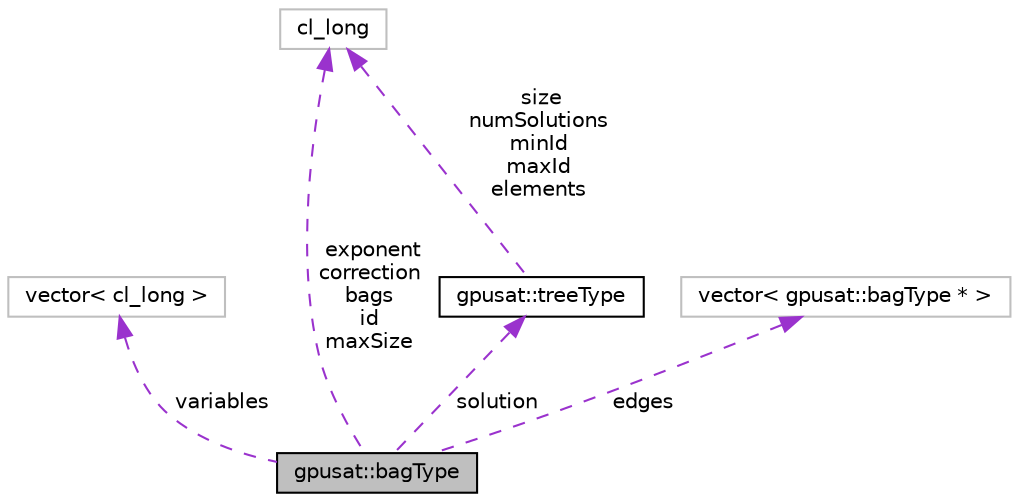 digraph "gpusat::bagType"
{
 // INTERACTIVE_SVG=YES
 // LATEX_PDF_SIZE
  edge [fontname="Helvetica",fontsize="10",labelfontname="Helvetica",labelfontsize="10"];
  node [fontname="Helvetica",fontsize="10",shape=record];
  Node1 [label="gpusat::bagType",height=0.2,width=0.4,color="black", fillcolor="grey75", style="filled", fontcolor="black",tooltip="type for a bag in the tree decomposition"];
  Node2 -> Node1 [dir="back",color="darkorchid3",fontsize="10",style="dashed",label=" variables" ,fontname="Helvetica"];
  Node2 [label="vector\< cl_long \>",height=0.2,width=0.4,color="grey75", fillcolor="white", style="filled",tooltip=" "];
  Node3 -> Node1 [dir="back",color="darkorchid3",fontsize="10",style="dashed",label=" solution" ,fontname="Helvetica"];
  Node3 [label="gpusat::treeType",height=0.2,width=0.4,color="black", fillcolor="white", style="filled",URL="$structgpusat_1_1tree_type.html",tooltip="tree type for storing the models"];
  Node4 -> Node3 [dir="back",color="darkorchid3",fontsize="10",style="dashed",label=" size\nnumSolutions\nminId\nmaxId\nelements" ,fontname="Helvetica"];
  Node4 [label="cl_long",height=0.2,width=0.4,color="grey75", fillcolor="white", style="filled",tooltip=" "];
  Node5 -> Node1 [dir="back",color="darkorchid3",fontsize="10",style="dashed",label=" edges" ,fontname="Helvetica"];
  Node5 [label="vector\< gpusat::bagType * \>",height=0.2,width=0.4,color="grey75", fillcolor="white", style="filled",tooltip=" "];
  Node4 -> Node1 [dir="back",color="darkorchid3",fontsize="10",style="dashed",label=" exponent\ncorrection\nbags\nid\nmaxSize" ,fontname="Helvetica"];
}
